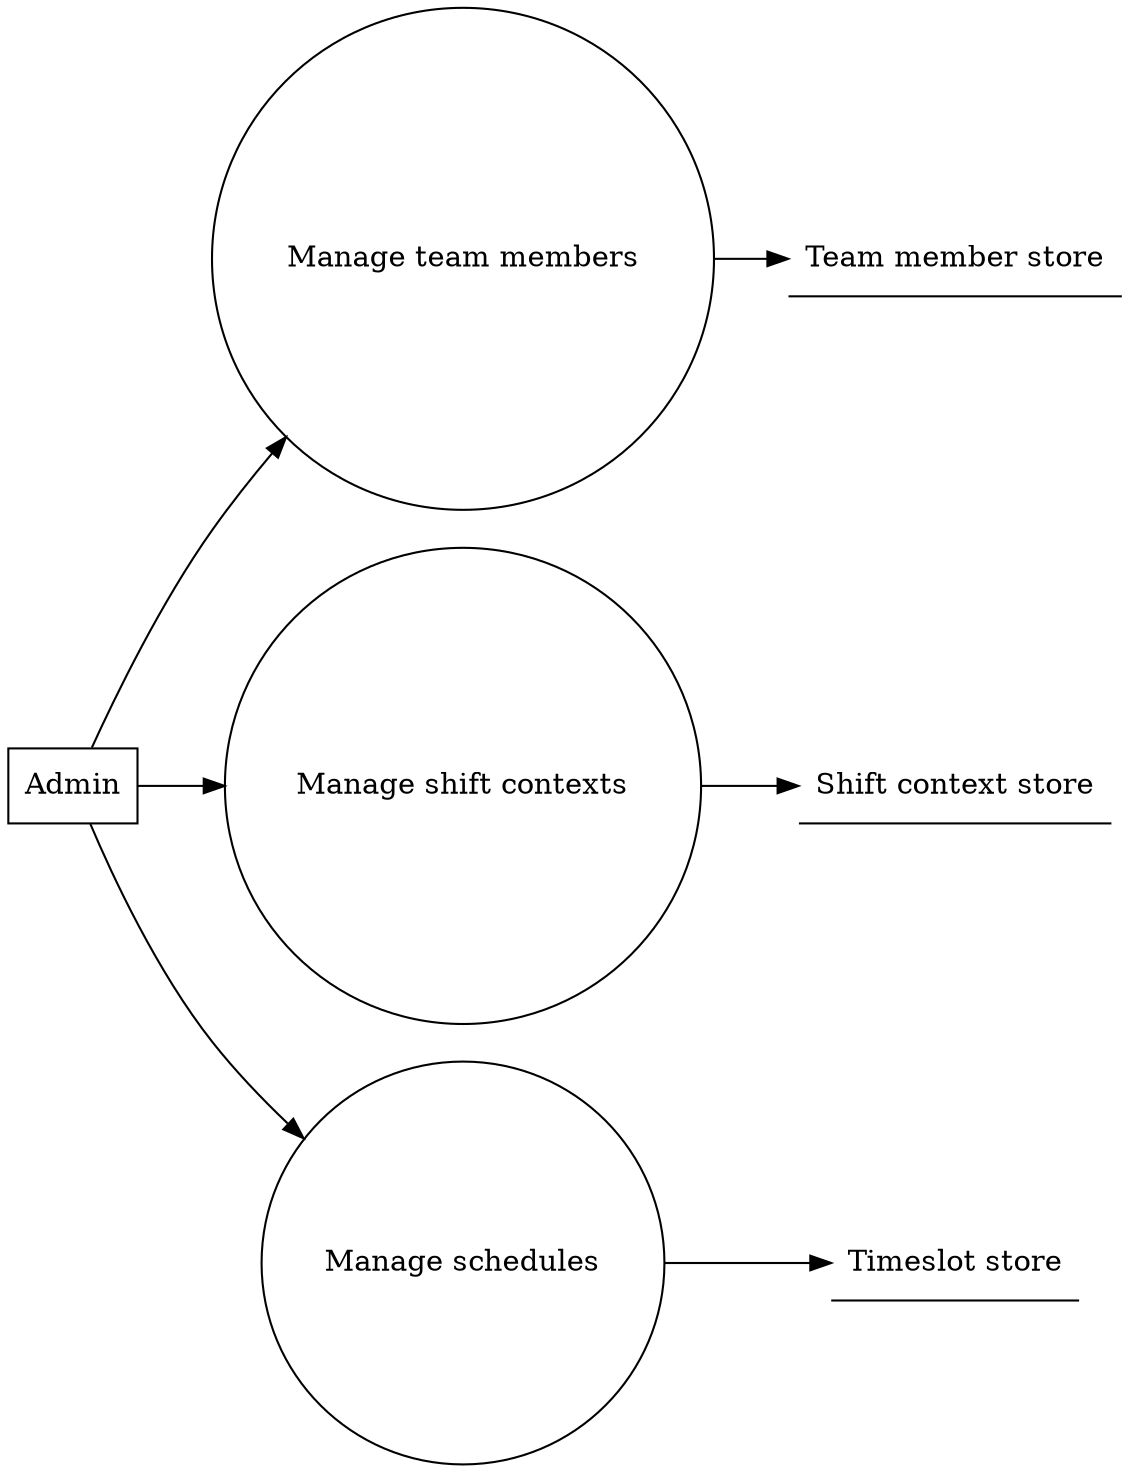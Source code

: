digraph data_flow_diagram {
    rankdir = "LR"
    
    node [ shape = circle ]
    
    Admin [ shape = box ]
    
    subgraph controllers {
        rank = "same"
        
        "Manage team members"
        "Manage shift contexts"
        "Manage schedules"
    }
    
    subgraph data_stores {
        node [ shape = underline ]
        rank = "same"
        
        "Team member store"
        "Shift context store"
        "Timeslot store"
    }
    
    Admin -> {
        "Manage team members"
        "Manage shift contexts"
        "Manage schedules"
    }
    
    "Manage team members" -> "Team member store"
    "Manage shift contexts" -> "Shift context store"
    "Manage schedules" -> "Timeslot store"
}
